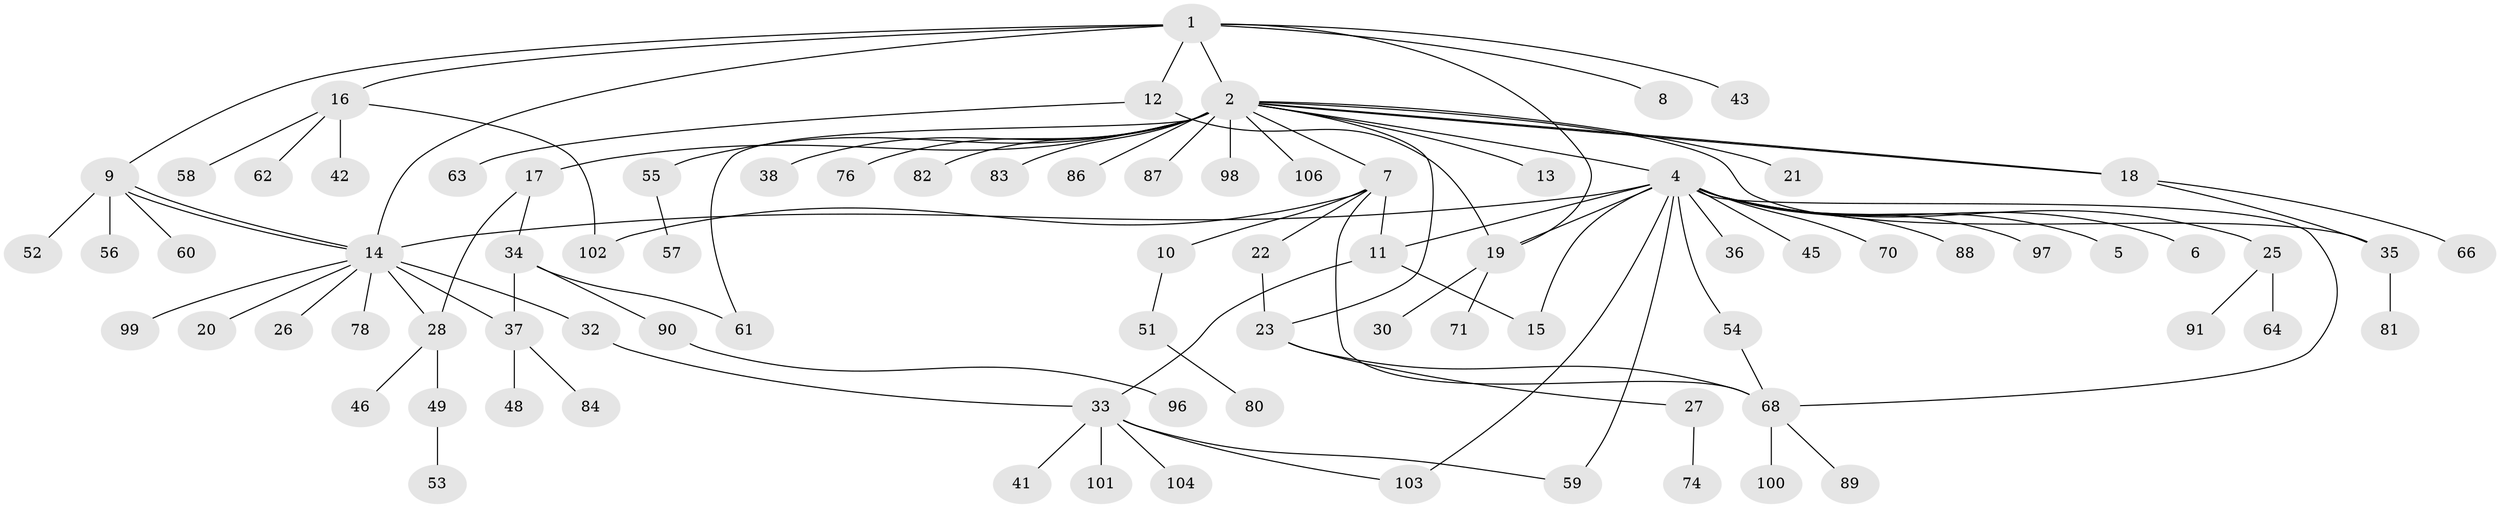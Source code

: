 // Generated by graph-tools (version 1.1) at 2025/23/03/03/25 07:23:48]
// undirected, 83 vertices, 102 edges
graph export_dot {
graph [start="1"]
  node [color=gray90,style=filled];
  1 [super="+24"];
  2 [super="+3"];
  4 [super="+65"];
  5;
  6;
  7 [super="+40"];
  8;
  9 [super="+75"];
  10;
  11 [super="+77"];
  12 [super="+50"];
  13;
  14 [super="+95"];
  15 [super="+92"];
  16 [super="+105"];
  17 [super="+39"];
  18;
  19 [super="+93"];
  20;
  21;
  22;
  23 [super="+69"];
  25 [super="+47"];
  26;
  27 [super="+31"];
  28 [super="+29"];
  30;
  32;
  33 [super="+72"];
  34 [super="+79"];
  35 [super="+44"];
  36;
  37;
  38;
  41;
  42;
  43;
  45;
  46 [super="+94"];
  48;
  49;
  51;
  52 [super="+73"];
  53;
  54;
  55;
  56;
  57;
  58;
  59 [super="+67"];
  60;
  61;
  62;
  63;
  64;
  66;
  68 [super="+85"];
  70;
  71;
  74;
  76;
  78;
  80;
  81;
  82;
  83;
  84;
  86;
  87;
  88;
  89;
  90;
  91;
  96;
  97;
  98;
  99;
  100;
  101;
  102;
  103;
  104;
  106;
  1 -- 2;
  1 -- 8;
  1 -- 9;
  1 -- 12;
  1 -- 16;
  1 -- 43;
  1 -- 14;
  1 -- 19;
  2 -- 4;
  2 -- 7;
  2 -- 13;
  2 -- 17;
  2 -- 18;
  2 -- 18;
  2 -- 21;
  2 -- 23;
  2 -- 38;
  2 -- 55;
  2 -- 61;
  2 -- 76;
  2 -- 82;
  2 -- 83;
  2 -- 86;
  2 -- 87;
  2 -- 98;
  2 -- 106;
  2 -- 35;
  4 -- 5;
  4 -- 6;
  4 -- 11;
  4 -- 14;
  4 -- 15;
  4 -- 19 [weight=2];
  4 -- 25;
  4 -- 36;
  4 -- 45;
  4 -- 54;
  4 -- 59;
  4 -- 68;
  4 -- 70;
  4 -- 88;
  4 -- 97;
  4 -- 103;
  7 -- 10;
  7 -- 11;
  7 -- 22;
  7 -- 68;
  7 -- 102;
  9 -- 14;
  9 -- 14;
  9 -- 52;
  9 -- 56;
  9 -- 60;
  10 -- 51;
  11 -- 15;
  11 -- 33;
  12 -- 19;
  12 -- 63;
  14 -- 20;
  14 -- 26;
  14 -- 28 [weight=2];
  14 -- 32;
  14 -- 37;
  14 -- 78;
  14 -- 99;
  16 -- 42;
  16 -- 58;
  16 -- 62;
  16 -- 102;
  17 -- 28;
  17 -- 34;
  18 -- 35;
  18 -- 66;
  19 -- 30;
  19 -- 71;
  22 -- 23;
  23 -- 27;
  23 -- 68;
  25 -- 64;
  25 -- 91;
  27 -- 74;
  28 -- 46;
  28 -- 49;
  32 -- 33;
  33 -- 41;
  33 -- 59;
  33 -- 101;
  33 -- 103;
  33 -- 104;
  34 -- 37;
  34 -- 61;
  34 -- 90;
  35 -- 81;
  37 -- 48;
  37 -- 84;
  49 -- 53;
  51 -- 80;
  54 -- 68;
  55 -- 57;
  68 -- 89;
  68 -- 100;
  90 -- 96;
}
